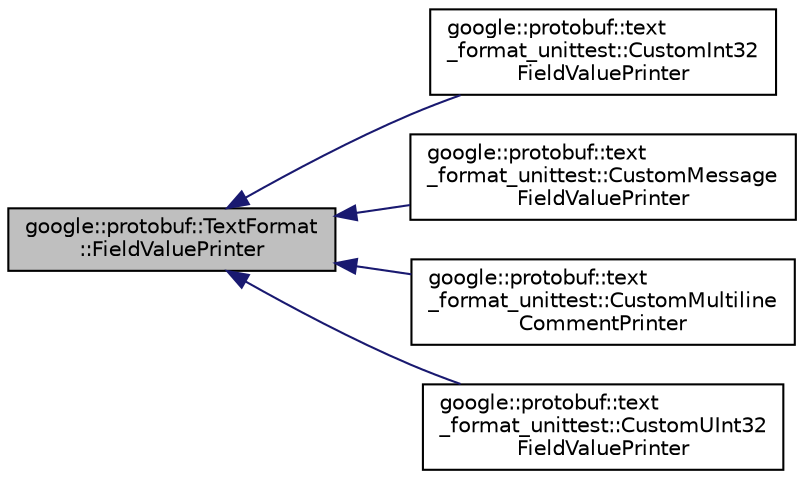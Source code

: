 digraph "google::protobuf::TextFormat::FieldValuePrinter"
{
 // LATEX_PDF_SIZE
  edge [fontname="Helvetica",fontsize="10",labelfontname="Helvetica",labelfontsize="10"];
  node [fontname="Helvetica",fontsize="10",shape=record];
  rankdir="LR";
  Node1 [label="google::protobuf::TextFormat\l::FieldValuePrinter",height=0.2,width=0.4,color="black", fillcolor="grey75", style="filled", fontcolor="black",tooltip=" "];
  Node1 -> Node2 [dir="back",color="midnightblue",fontsize="10",style="solid",fontname="Helvetica"];
  Node2 [label="google::protobuf::text\l_format_unittest::CustomInt32\lFieldValuePrinter",height=0.2,width=0.4,color="black", fillcolor="white", style="filled",URL="$classgoogle_1_1protobuf_1_1text__format__unittest_1_1CustomInt32FieldValuePrinter.html",tooltip=" "];
  Node1 -> Node3 [dir="back",color="midnightblue",fontsize="10",style="solid",fontname="Helvetica"];
  Node3 [label="google::protobuf::text\l_format_unittest::CustomMessage\lFieldValuePrinter",height=0.2,width=0.4,color="black", fillcolor="white", style="filled",URL="$classgoogle_1_1protobuf_1_1text__format__unittest_1_1CustomMessageFieldValuePrinter.html",tooltip=" "];
  Node1 -> Node4 [dir="back",color="midnightblue",fontsize="10",style="solid",fontname="Helvetica"];
  Node4 [label="google::protobuf::text\l_format_unittest::CustomMultiline\lCommentPrinter",height=0.2,width=0.4,color="black", fillcolor="white", style="filled",URL="$classgoogle_1_1protobuf_1_1text__format__unittest_1_1CustomMultilineCommentPrinter.html",tooltip=" "];
  Node1 -> Node5 [dir="back",color="midnightblue",fontsize="10",style="solid",fontname="Helvetica"];
  Node5 [label="google::protobuf::text\l_format_unittest::CustomUInt32\lFieldValuePrinter",height=0.2,width=0.4,color="black", fillcolor="white", style="filled",URL="$classgoogle_1_1protobuf_1_1text__format__unittest_1_1CustomUInt32FieldValuePrinter.html",tooltip=" "];
}
